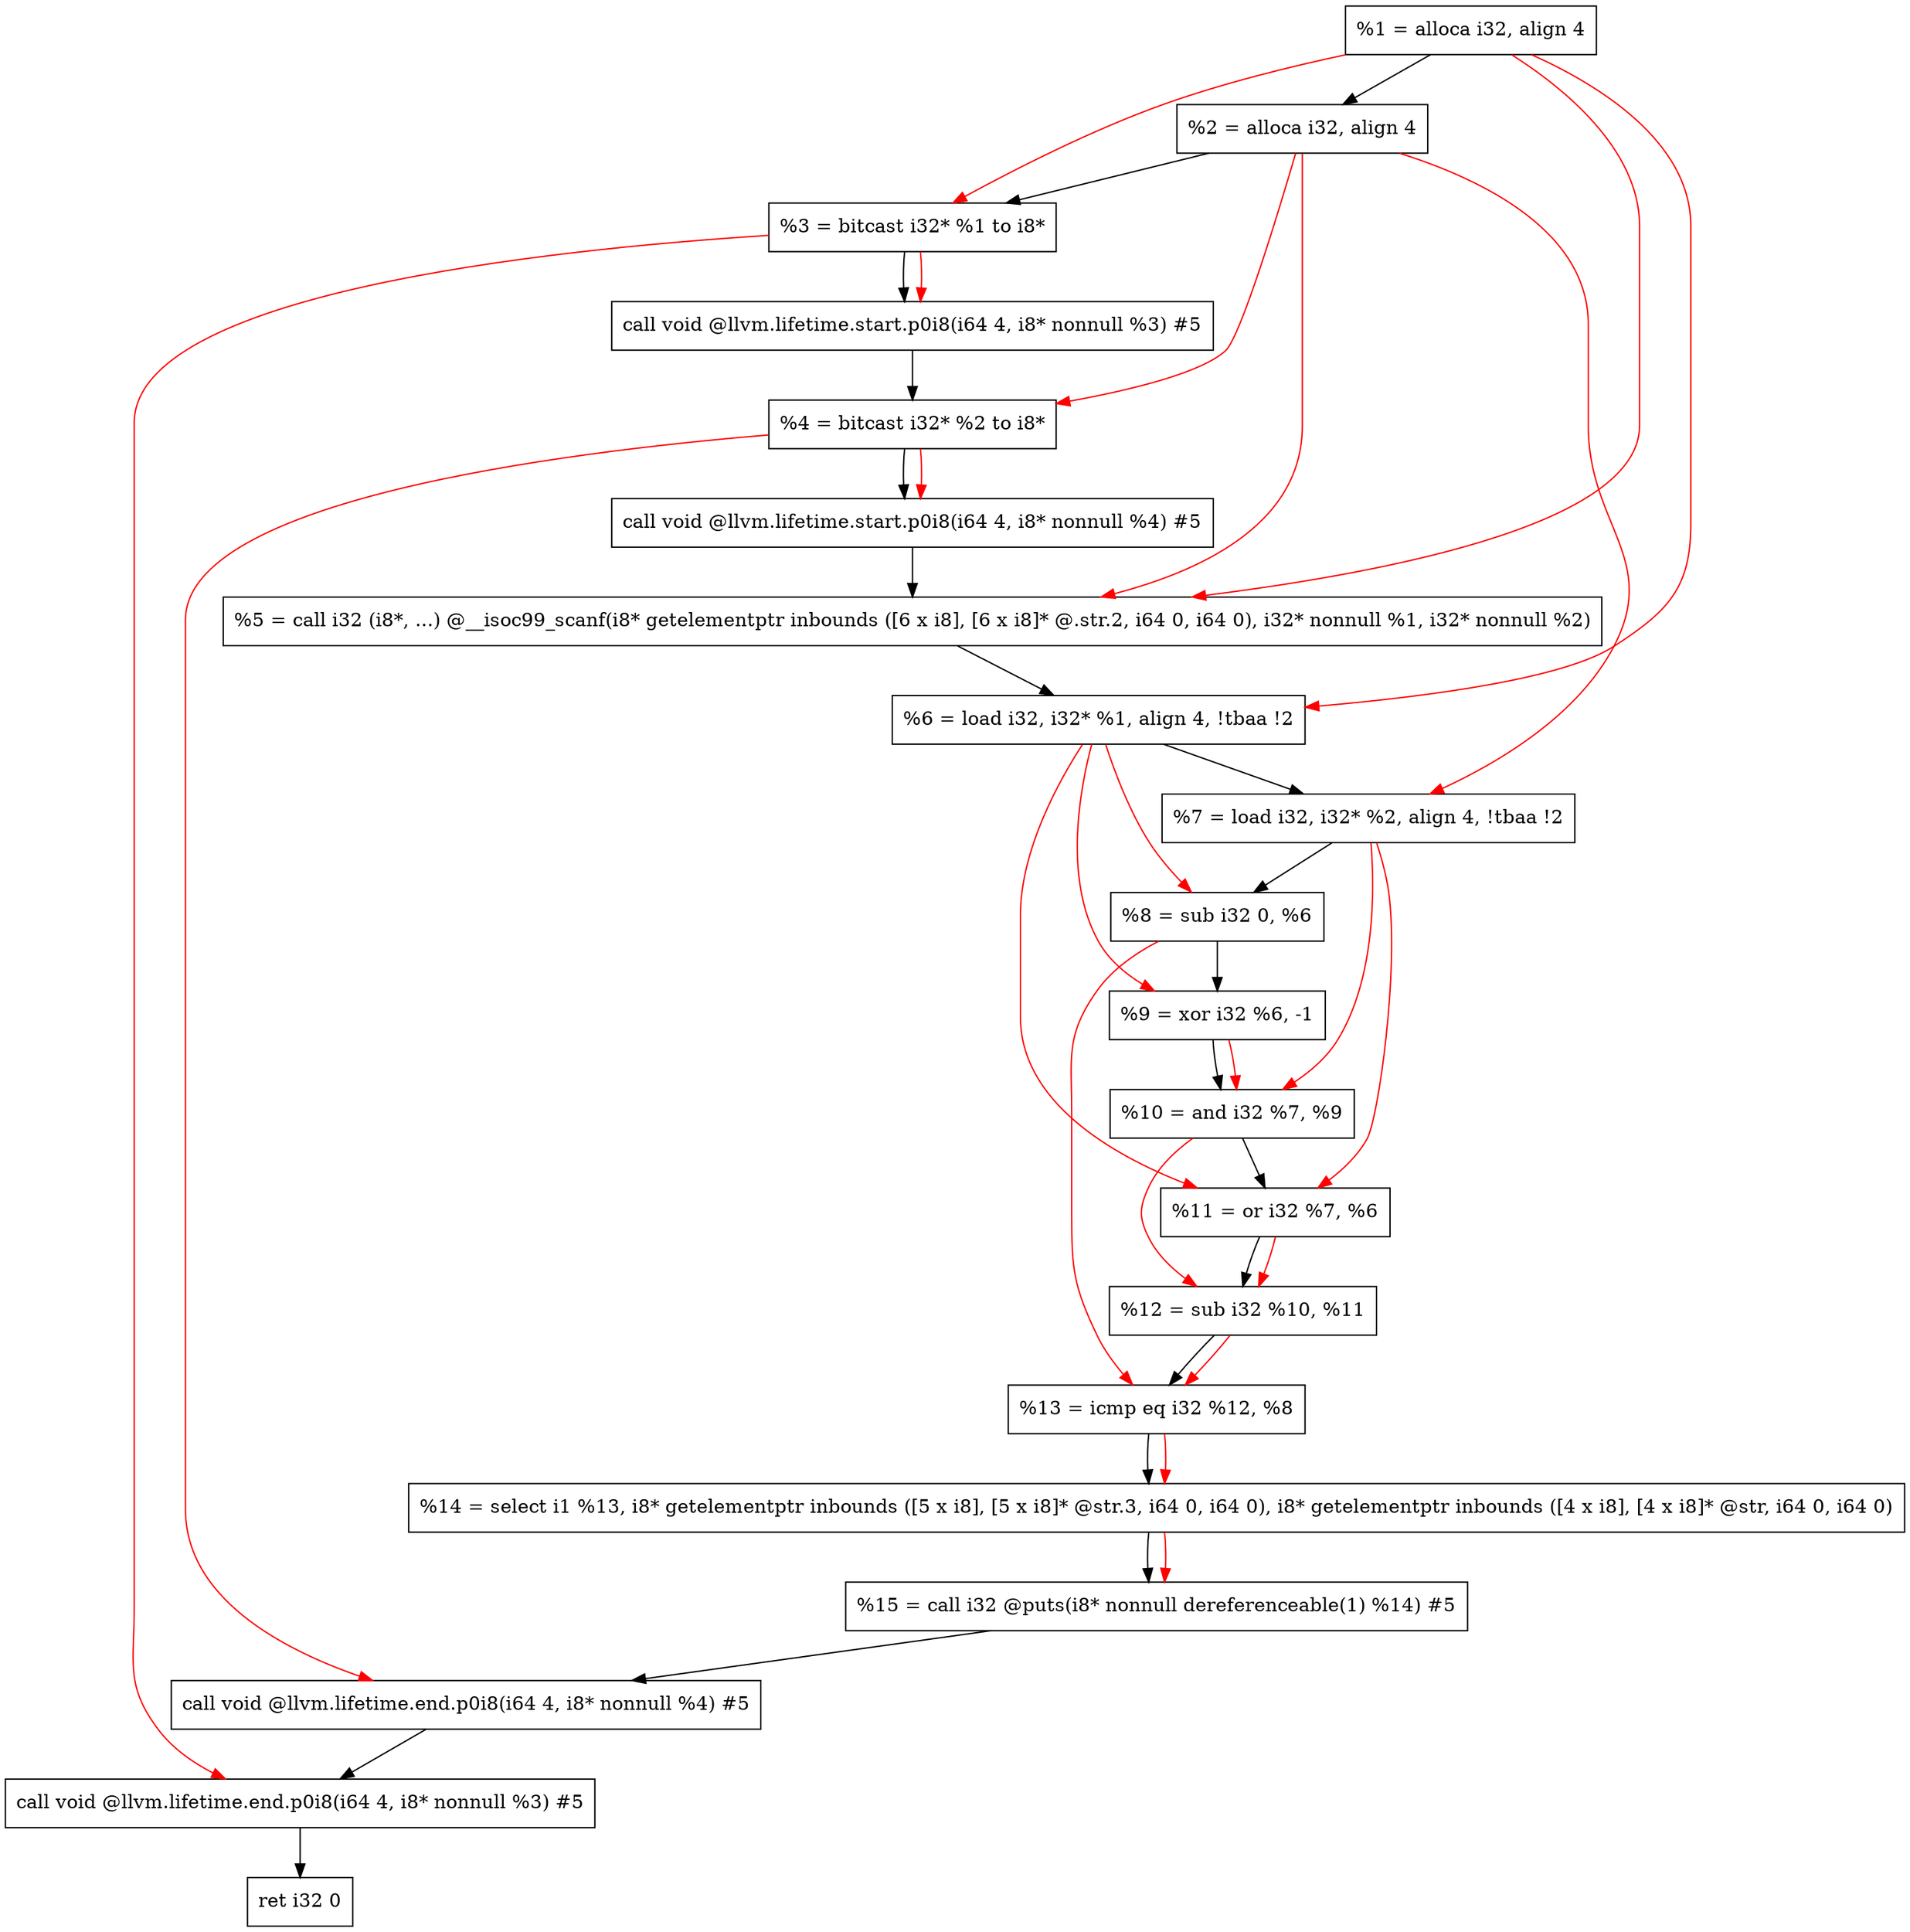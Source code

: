 digraph "DFG for'main' function" {
	Node0x19ef158[shape=record, label="  %1 = alloca i32, align 4"];
	Node0x19ef208[shape=record, label="  %2 = alloca i32, align 4"];
	Node0x19ef298[shape=record, label="  %3 = bitcast i32* %1 to i8*"];
	Node0x19ef6f8[shape=record, label="  call void @llvm.lifetime.start.p0i8(i64 4, i8* nonnull %3) #5"];
	Node0x19ef7d8[shape=record, label="  %4 = bitcast i32* %2 to i8*"];
	Node0x19ef8f8[shape=record, label="  call void @llvm.lifetime.start.p0i8(i64 4, i8* nonnull %4) #5"];
	Node0x19efb30[shape=record, label="  %5 = call i32 (i8*, ...) @__isoc99_scanf(i8* getelementptr inbounds ([6 x i8], [6 x i8]* @.str.2, i64 0, i64 0), i32* nonnull %1, i32* nonnull %2)"];
	Node0x19efbe8[shape=record, label="  %6 = load i32, i32* %1, align 4, !tbaa !2"];
	Node0x19f0b58[shape=record, label="  %7 = load i32, i32* %2, align 4, !tbaa !2"];
	Node0x19f11e0[shape=record, label="  %8 = sub i32 0, %6"];
	Node0x19f1250[shape=record, label="  %9 = xor i32 %6, -1"];
	Node0x19f12c0[shape=record, label="  %10 = and i32 %7, %9"];
	Node0x19f1330[shape=record, label="  %11 = or i32 %7, %6"];
	Node0x19f13a0[shape=record, label="  %12 = sub i32 %10, %11"];
	Node0x19f1410[shape=record, label="  %13 = icmp eq i32 %12, %8"];
	Node0x19f1498[shape=record, label="  %14 = select i1 %13, i8* getelementptr inbounds ([5 x i8], [5 x i8]* @str.3, i64 0, i64 0), i8* getelementptr inbounds ([4 x i8], [4 x i8]* @str, i64 0, i64 0)"];
	Node0x19f1530[shape=record, label="  %15 = call i32 @puts(i8* nonnull dereferenceable(1) %14) #5"];
	Node0x19f1788[shape=record, label="  call void @llvm.lifetime.end.p0i8(i64 4, i8* nonnull %4) #5"];
	Node0x19f18e8[shape=record, label="  call void @llvm.lifetime.end.p0i8(i64 4, i8* nonnull %3) #5"];
	Node0x19f19a8[shape=record, label="  ret i32 0"];
	Node0x19ef158 -> Node0x19ef208;
	Node0x19ef208 -> Node0x19ef298;
	Node0x19ef298 -> Node0x19ef6f8;
	Node0x19ef6f8 -> Node0x19ef7d8;
	Node0x19ef7d8 -> Node0x19ef8f8;
	Node0x19ef8f8 -> Node0x19efb30;
	Node0x19efb30 -> Node0x19efbe8;
	Node0x19efbe8 -> Node0x19f0b58;
	Node0x19f0b58 -> Node0x19f11e0;
	Node0x19f11e0 -> Node0x19f1250;
	Node0x19f1250 -> Node0x19f12c0;
	Node0x19f12c0 -> Node0x19f1330;
	Node0x19f1330 -> Node0x19f13a0;
	Node0x19f13a0 -> Node0x19f1410;
	Node0x19f1410 -> Node0x19f1498;
	Node0x19f1498 -> Node0x19f1530;
	Node0x19f1530 -> Node0x19f1788;
	Node0x19f1788 -> Node0x19f18e8;
	Node0x19f18e8 -> Node0x19f19a8;
edge [color=red]
	Node0x19ef158 -> Node0x19ef298;
	Node0x19ef298 -> Node0x19ef6f8;
	Node0x19ef208 -> Node0x19ef7d8;
	Node0x19ef7d8 -> Node0x19ef8f8;
	Node0x19ef158 -> Node0x19efb30;
	Node0x19ef208 -> Node0x19efb30;
	Node0x19ef158 -> Node0x19efbe8;
	Node0x19ef208 -> Node0x19f0b58;
	Node0x19efbe8 -> Node0x19f11e0;
	Node0x19efbe8 -> Node0x19f1250;
	Node0x19f0b58 -> Node0x19f12c0;
	Node0x19f1250 -> Node0x19f12c0;
	Node0x19f0b58 -> Node0x19f1330;
	Node0x19efbe8 -> Node0x19f1330;
	Node0x19f12c0 -> Node0x19f13a0;
	Node0x19f1330 -> Node0x19f13a0;
	Node0x19f13a0 -> Node0x19f1410;
	Node0x19f11e0 -> Node0x19f1410;
	Node0x19f1410 -> Node0x19f1498;
	Node0x19f1498 -> Node0x19f1530;
	Node0x19ef7d8 -> Node0x19f1788;
	Node0x19ef298 -> Node0x19f18e8;
}
